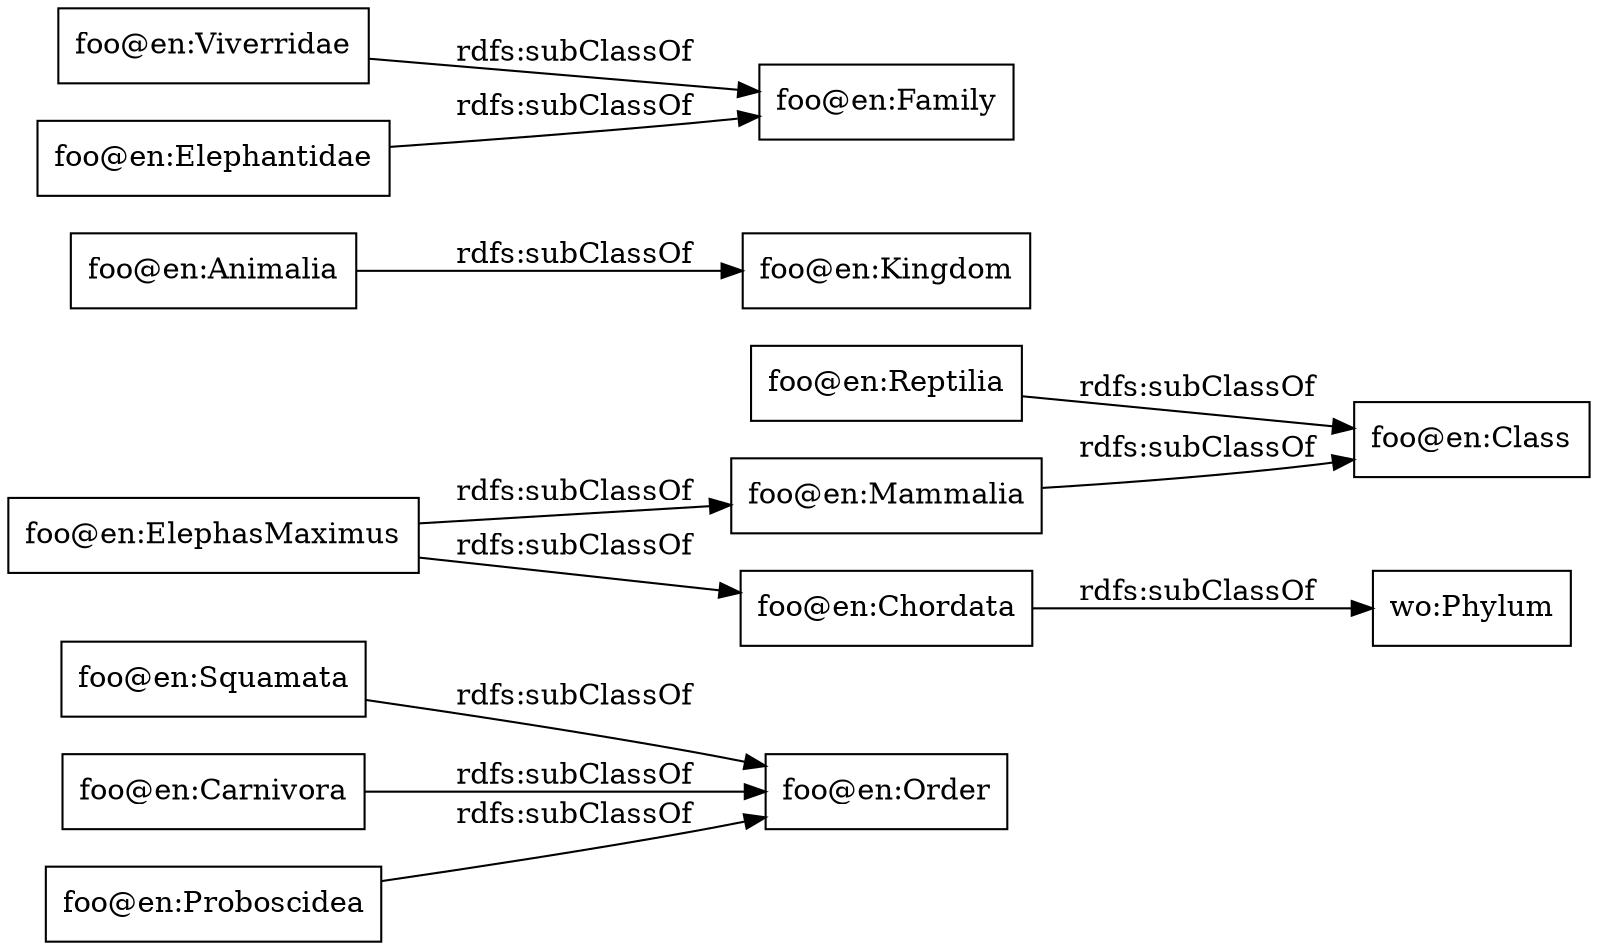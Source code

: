 digraph ar2dtool_diagram { 
rankdir=LR;
size="1000"
node [shape = rectangle, color="black"]; "foo@en:Squamata" "wo:Phylum" "foo@en:Mammalia" "foo@en:Animalia" "foo@en:ElephasMaximus" "foo@en:Carnivora" "foo@en:Viverridae" "foo@en:Elephantidae" "foo@en:Reptilia" "foo@en:Chordata" "foo@en:Proboscidea" ; /*classes style*/
	"foo@en:Reptilia" -> "foo@en:Class" [ label = "rdfs:subClassOf" ];
	"foo@en:Chordata" -> "wo:Phylum" [ label = "rdfs:subClassOf" ];
	"foo@en:Squamata" -> "foo@en:Order" [ label = "rdfs:subClassOf" ];
	"foo@en:Proboscidea" -> "foo@en:Order" [ label = "rdfs:subClassOf" ];
	"foo@en:Elephantidae" -> "foo@en:Family" [ label = "rdfs:subClassOf" ];
	"foo@en:Viverridae" -> "foo@en:Family" [ label = "rdfs:subClassOf" ];
	"foo@en:ElephasMaximus" -> "foo@en:Mammalia" [ label = "rdfs:subClassOf" ];
	"foo@en:ElephasMaximus" -> "foo@en:Chordata" [ label = "rdfs:subClassOf" ];
	"foo@en:Carnivora" -> "foo@en:Order" [ label = "rdfs:subClassOf" ];
	"foo@en:Animalia" -> "foo@en:Kingdom" [ label = "rdfs:subClassOf" ];
	"foo@en:Mammalia" -> "foo@en:Class" [ label = "rdfs:subClassOf" ];

}
